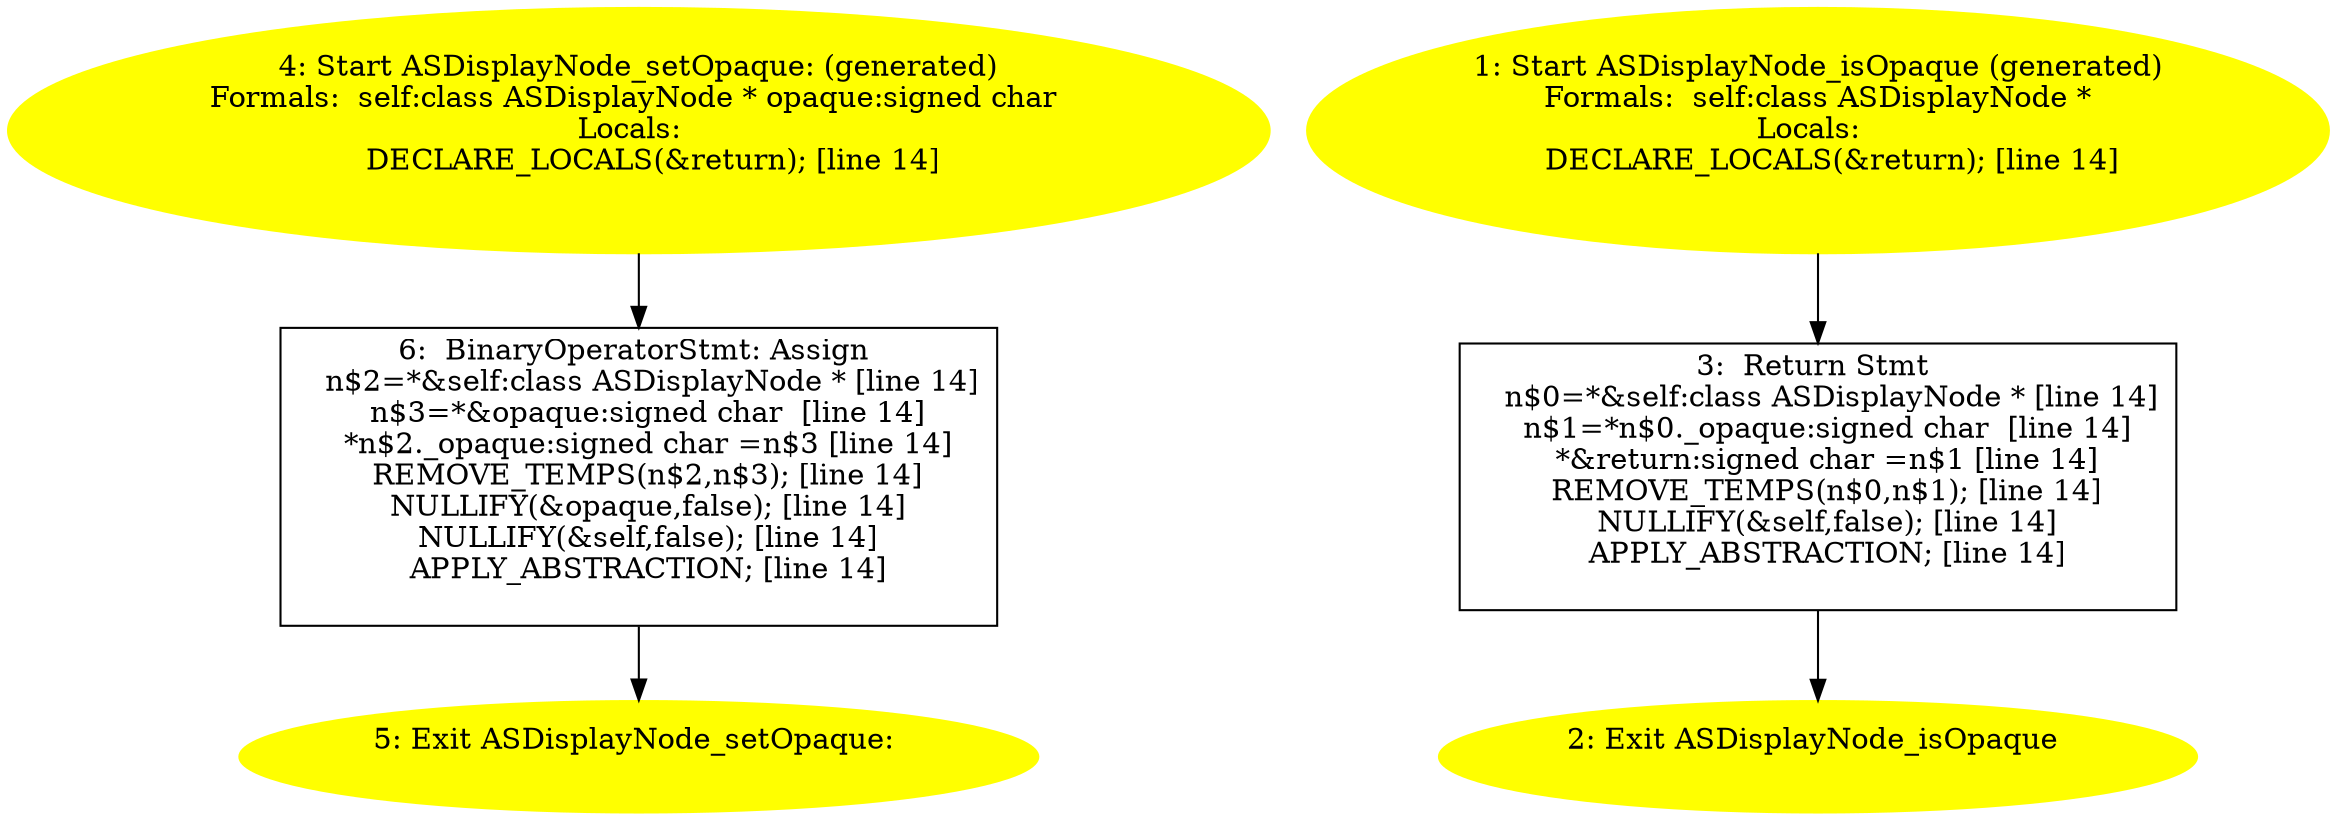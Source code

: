 digraph iCFG {
6 [label="6:  BinaryOperatorStmt: Assign \n   n$2=*&self:class ASDisplayNode * [line 14]\n  n$3=*&opaque:signed char  [line 14]\n  *n$2._opaque:signed char =n$3 [line 14]\n  REMOVE_TEMPS(n$2,n$3); [line 14]\n  NULLIFY(&opaque,false); [line 14]\n  NULLIFY(&self,false); [line 14]\n  APPLY_ABSTRACTION; [line 14]\n " shape="box"]
	

	 6 -> 5 ;
5 [label="5: Exit ASDisplayNode_setOpaque: \n  " color=yellow style=filled]
	

4 [label="4: Start ASDisplayNode_setOpaque: (generated)\nFormals:  self:class ASDisplayNode * opaque:signed char \nLocals:  \n   DECLARE_LOCALS(&return); [line 14]\n " color=yellow style=filled]
	

	 4 -> 6 ;
3 [label="3:  Return Stmt \n   n$0=*&self:class ASDisplayNode * [line 14]\n  n$1=*n$0._opaque:signed char  [line 14]\n  *&return:signed char =n$1 [line 14]\n  REMOVE_TEMPS(n$0,n$1); [line 14]\n  NULLIFY(&self,false); [line 14]\n  APPLY_ABSTRACTION; [line 14]\n " shape="box"]
	

	 3 -> 2 ;
2 [label="2: Exit ASDisplayNode_isOpaque \n  " color=yellow style=filled]
	

1 [label="1: Start ASDisplayNode_isOpaque (generated)\nFormals:  self:class ASDisplayNode *\nLocals:  \n   DECLARE_LOCALS(&return); [line 14]\n " color=yellow style=filled]
	

	 1 -> 3 ;
}
